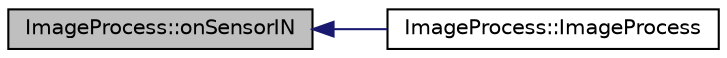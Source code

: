 digraph "ImageProcess::onSensorIN"
{
  edge [fontname="Helvetica",fontsize="10",labelfontname="Helvetica",labelfontsize="10"];
  node [fontname="Helvetica",fontsize="10",shape=record];
  rankdir="LR";
  Node34 [label="ImageProcess::onSensorIN",height=0.2,width=0.4,color="black", fillcolor="grey75", style="filled", fontcolor="black"];
  Node34 -> Node35 [dir="back",color="midnightblue",fontsize="10",style="solid",fontname="Helvetica"];
  Node35 [label="ImageProcess::ImageProcess",height=0.2,width=0.4,color="black", fillcolor="white", style="filled",URL="$class_image_process.html#abc606c9f2c55844cc2f08e6373cdc0b6"];
}
